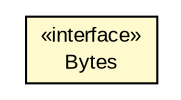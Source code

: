#!/usr/local/bin/dot
#
# Class diagram 
# Generated by UMLGraph version 5.1 (http://www.umlgraph.org/)
#

digraph G {
	edge [fontname="arial",fontsize=10,labelfontname="arial",labelfontsize=10];
	node [fontname="arial",fontsize=10,shape=plaintext];
	nodesep=0.25;
	ranksep=0.5;
	// io.nextweb.nodes.Bytes
	c9660 [label=<<table title="io.nextweb.nodes.Bytes" border="0" cellborder="1" cellspacing="0" cellpadding="2" port="p" bgcolor="lemonChiffon" href="./Bytes.html">
		<tr><td><table border="0" cellspacing="0" cellpadding="1">
<tr><td align="center" balign="center"> &#171;interface&#187; </td></tr>
<tr><td align="center" balign="center"> Bytes </td></tr>
		</table></td></tr>
		</table>>, fontname="arial", fontcolor="black", fontsize=10.0];
}

